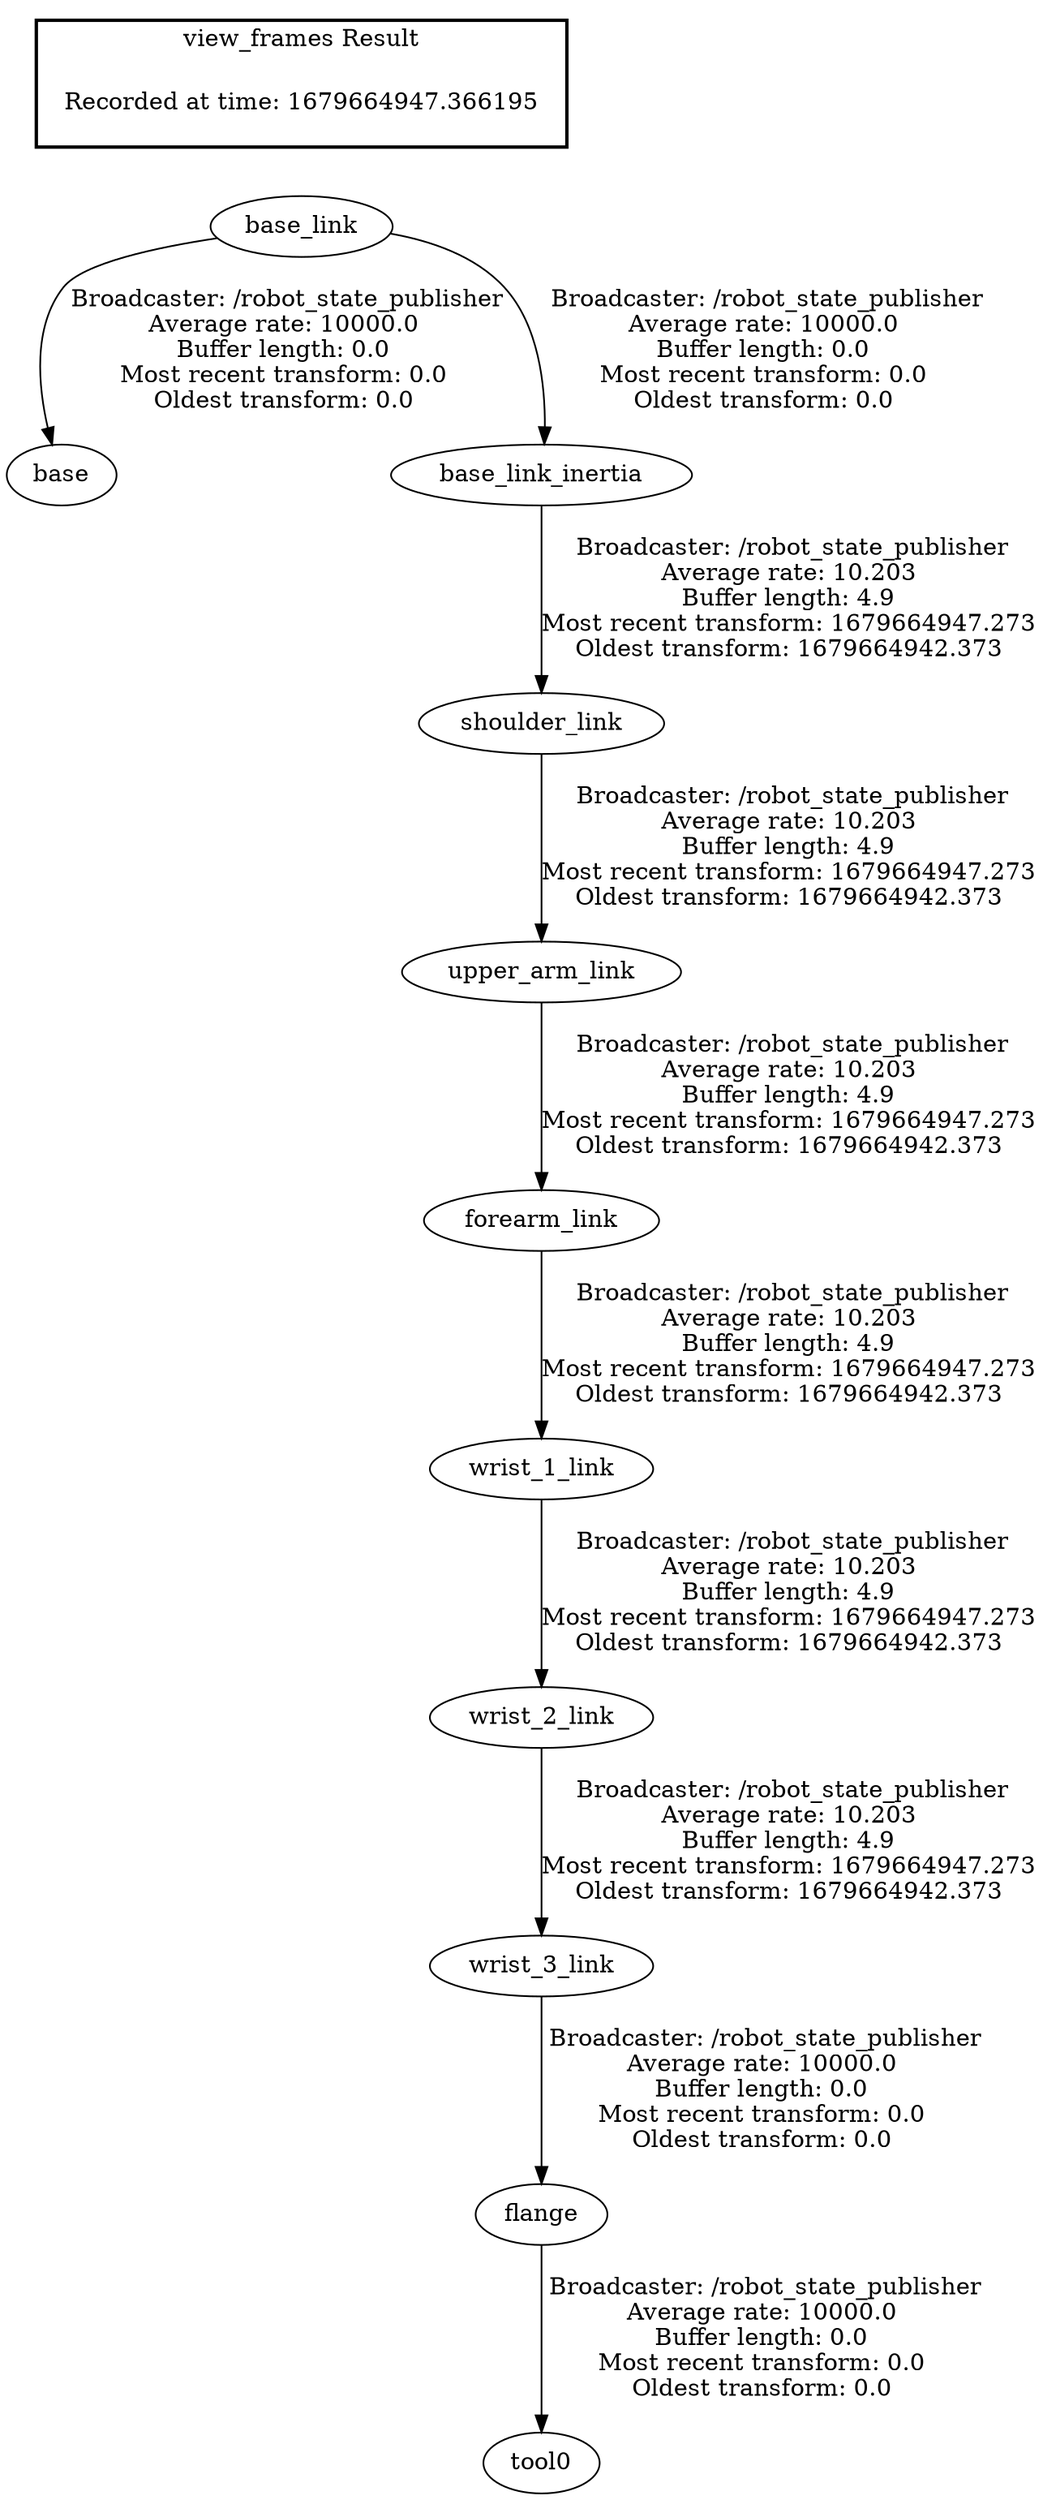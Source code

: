 digraph G {
"base_link" -> "base"[label=" Broadcaster: /robot_state_publisher\nAverage rate: 10000.0\nBuffer length: 0.0\nMost recent transform: 0.0\nOldest transform: 0.0\n"];
"base_link" -> "base_link_inertia"[label=" Broadcaster: /robot_state_publisher\nAverage rate: 10000.0\nBuffer length: 0.0\nMost recent transform: 0.0\nOldest transform: 0.0\n"];
"flange" -> "tool0"[label=" Broadcaster: /robot_state_publisher\nAverage rate: 10000.0\nBuffer length: 0.0\nMost recent transform: 0.0\nOldest transform: 0.0\n"];
"wrist_3_link" -> "flange"[label=" Broadcaster: /robot_state_publisher\nAverage rate: 10000.0\nBuffer length: 0.0\nMost recent transform: 0.0\nOldest transform: 0.0\n"];
"wrist_2_link" -> "wrist_3_link"[label=" Broadcaster: /robot_state_publisher\nAverage rate: 10.203\nBuffer length: 4.9\nMost recent transform: 1679664947.273\nOldest transform: 1679664942.373\n"];
"upper_arm_link" -> "forearm_link"[label=" Broadcaster: /robot_state_publisher\nAverage rate: 10.203\nBuffer length: 4.9\nMost recent transform: 1679664947.273\nOldest transform: 1679664942.373\n"];
"shoulder_link" -> "upper_arm_link"[label=" Broadcaster: /robot_state_publisher\nAverage rate: 10.203\nBuffer length: 4.9\nMost recent transform: 1679664947.273\nOldest transform: 1679664942.373\n"];
"base_link_inertia" -> "shoulder_link"[label=" Broadcaster: /robot_state_publisher\nAverage rate: 10.203\nBuffer length: 4.9\nMost recent transform: 1679664947.273\nOldest transform: 1679664942.373\n"];
"forearm_link" -> "wrist_1_link"[label=" Broadcaster: /robot_state_publisher\nAverage rate: 10.203\nBuffer length: 4.9\nMost recent transform: 1679664947.273\nOldest transform: 1679664942.373\n"];
"wrist_1_link" -> "wrist_2_link"[label=" Broadcaster: /robot_state_publisher\nAverage rate: 10.203\nBuffer length: 4.9\nMost recent transform: 1679664947.273\nOldest transform: 1679664942.373\n"];
edge [style=invis];
 subgraph cluster_legend { style=bold; color=black; label ="view_frames Result";
"Recorded at time: 1679664947.366195"[ shape=plaintext ] ;
}->"base_link";
}
